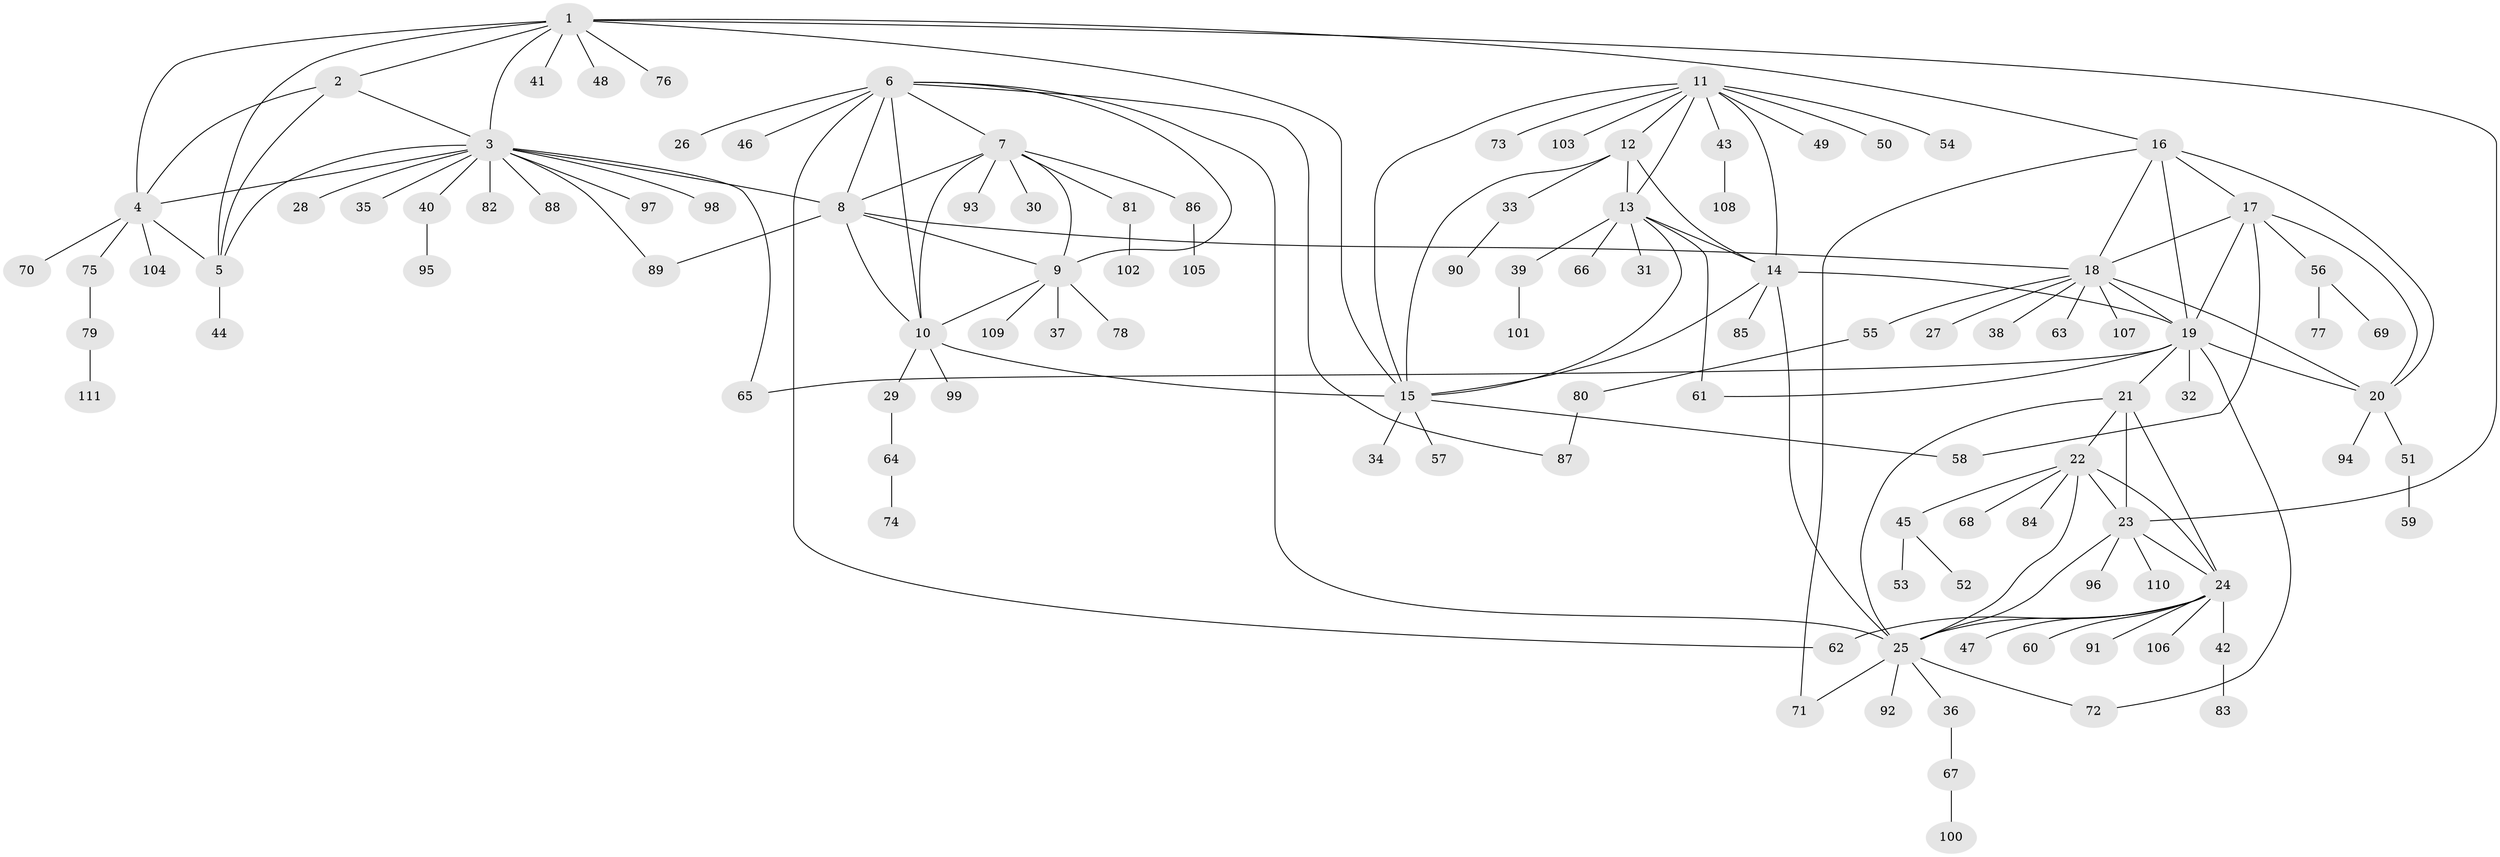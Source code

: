 // coarse degree distribution, {8: 0.03614457831325301, 4: 0.03614457831325301, 12: 0.012048192771084338, 5: 0.03614457831325301, 6: 0.03614457831325301, 11: 0.03614457831325301, 3: 0.012048192771084338, 15: 0.012048192771084338, 9: 0.012048192771084338, 1: 0.6144578313253012, 2: 0.1566265060240964}
// Generated by graph-tools (version 1.1) at 2025/42/03/06/25 10:42:13]
// undirected, 111 vertices, 154 edges
graph export_dot {
graph [start="1"]
  node [color=gray90,style=filled];
  1;
  2;
  3;
  4;
  5;
  6;
  7;
  8;
  9;
  10;
  11;
  12;
  13;
  14;
  15;
  16;
  17;
  18;
  19;
  20;
  21;
  22;
  23;
  24;
  25;
  26;
  27;
  28;
  29;
  30;
  31;
  32;
  33;
  34;
  35;
  36;
  37;
  38;
  39;
  40;
  41;
  42;
  43;
  44;
  45;
  46;
  47;
  48;
  49;
  50;
  51;
  52;
  53;
  54;
  55;
  56;
  57;
  58;
  59;
  60;
  61;
  62;
  63;
  64;
  65;
  66;
  67;
  68;
  69;
  70;
  71;
  72;
  73;
  74;
  75;
  76;
  77;
  78;
  79;
  80;
  81;
  82;
  83;
  84;
  85;
  86;
  87;
  88;
  89;
  90;
  91;
  92;
  93;
  94;
  95;
  96;
  97;
  98;
  99;
  100;
  101;
  102;
  103;
  104;
  105;
  106;
  107;
  108;
  109;
  110;
  111;
  1 -- 2;
  1 -- 3;
  1 -- 4;
  1 -- 5;
  1 -- 15;
  1 -- 16;
  1 -- 23;
  1 -- 41;
  1 -- 48;
  1 -- 76;
  2 -- 3;
  2 -- 4;
  2 -- 5;
  3 -- 4;
  3 -- 5;
  3 -- 8;
  3 -- 28;
  3 -- 35;
  3 -- 40;
  3 -- 65;
  3 -- 82;
  3 -- 88;
  3 -- 89;
  3 -- 97;
  3 -- 98;
  4 -- 5;
  4 -- 70;
  4 -- 75;
  4 -- 104;
  5 -- 44;
  6 -- 7;
  6 -- 8;
  6 -- 9;
  6 -- 10;
  6 -- 25;
  6 -- 26;
  6 -- 46;
  6 -- 62;
  6 -- 87;
  7 -- 8;
  7 -- 9;
  7 -- 10;
  7 -- 30;
  7 -- 81;
  7 -- 86;
  7 -- 93;
  8 -- 9;
  8 -- 10;
  8 -- 18;
  8 -- 89;
  9 -- 10;
  9 -- 37;
  9 -- 78;
  9 -- 109;
  10 -- 15;
  10 -- 29;
  10 -- 99;
  11 -- 12;
  11 -- 13;
  11 -- 14;
  11 -- 15;
  11 -- 43;
  11 -- 49;
  11 -- 50;
  11 -- 54;
  11 -- 73;
  11 -- 103;
  12 -- 13;
  12 -- 14;
  12 -- 15;
  12 -- 33;
  13 -- 14;
  13 -- 15;
  13 -- 31;
  13 -- 39;
  13 -- 61;
  13 -- 66;
  14 -- 15;
  14 -- 19;
  14 -- 25;
  14 -- 85;
  15 -- 34;
  15 -- 57;
  15 -- 58;
  16 -- 17;
  16 -- 18;
  16 -- 19;
  16 -- 20;
  16 -- 71;
  17 -- 18;
  17 -- 19;
  17 -- 20;
  17 -- 56;
  17 -- 58;
  18 -- 19;
  18 -- 20;
  18 -- 27;
  18 -- 38;
  18 -- 55;
  18 -- 63;
  18 -- 107;
  19 -- 20;
  19 -- 21;
  19 -- 32;
  19 -- 61;
  19 -- 65;
  19 -- 72;
  20 -- 51;
  20 -- 94;
  21 -- 22;
  21 -- 23;
  21 -- 24;
  21 -- 25;
  22 -- 23;
  22 -- 24;
  22 -- 25;
  22 -- 45;
  22 -- 68;
  22 -- 84;
  23 -- 24;
  23 -- 25;
  23 -- 96;
  23 -- 110;
  24 -- 25;
  24 -- 42;
  24 -- 47;
  24 -- 60;
  24 -- 62;
  24 -- 91;
  24 -- 106;
  25 -- 36;
  25 -- 71;
  25 -- 72;
  25 -- 92;
  29 -- 64;
  33 -- 90;
  36 -- 67;
  39 -- 101;
  40 -- 95;
  42 -- 83;
  43 -- 108;
  45 -- 52;
  45 -- 53;
  51 -- 59;
  55 -- 80;
  56 -- 69;
  56 -- 77;
  64 -- 74;
  67 -- 100;
  75 -- 79;
  79 -- 111;
  80 -- 87;
  81 -- 102;
  86 -- 105;
}
